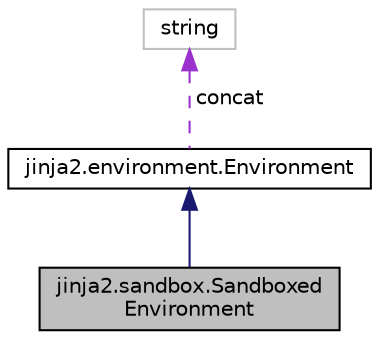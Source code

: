 digraph "jinja2.sandbox.SandboxedEnvironment"
{
 // LATEX_PDF_SIZE
  edge [fontname="Helvetica",fontsize="10",labelfontname="Helvetica",labelfontsize="10"];
  node [fontname="Helvetica",fontsize="10",shape=record];
  Node1 [label="jinja2.sandbox.Sandboxed\lEnvironment",height=0.2,width=0.4,color="black", fillcolor="grey75", style="filled", fontcolor="black",tooltip=" "];
  Node2 -> Node1 [dir="back",color="midnightblue",fontsize="10",style="solid",fontname="Helvetica"];
  Node2 [label="jinja2.environment.Environment",height=0.2,width=0.4,color="black", fillcolor="white", style="filled",URL="$classjinja2_1_1environment_1_1Environment.html",tooltip=" "];
  Node3 -> Node2 [dir="back",color="darkorchid3",fontsize="10",style="dashed",label=" concat" ,fontname="Helvetica"];
  Node3 [label="string",height=0.2,width=0.4,color="grey75", fillcolor="white", style="filled",tooltip=" "];
}
